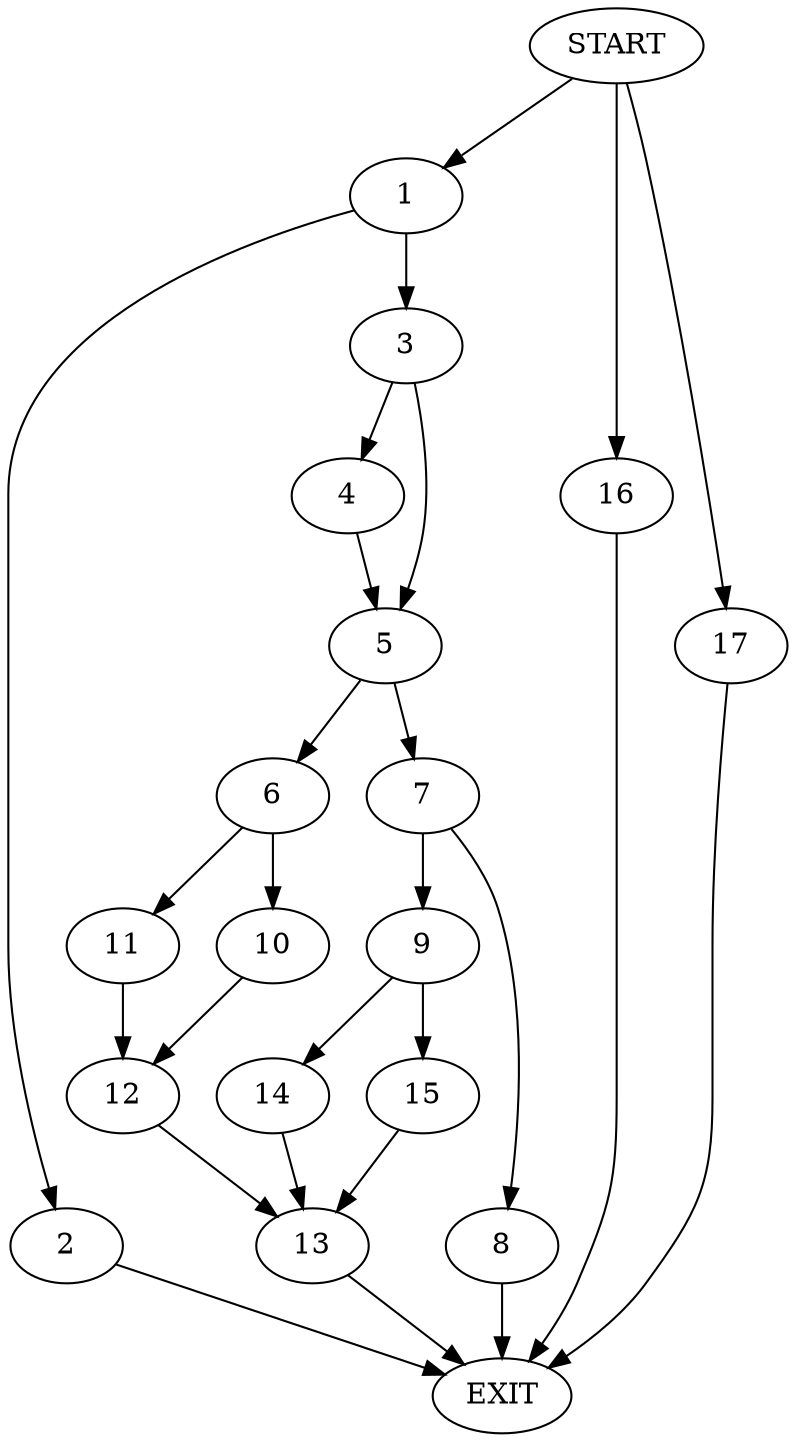 digraph {
0 [label="START"]
18 [label="EXIT"]
0 -> 1
1 -> 2
1 -> 3
2 -> 18
3 -> 4
3 -> 5
5 -> 6
5 -> 7
4 -> 5
7 -> 8
7 -> 9
6 -> 10
6 -> 11
11 -> 12
10 -> 12
12 -> 13
13 -> 18
8 -> 18
9 -> 14
9 -> 15
15 -> 13
14 -> 13
0 -> 16
16 -> 18
0 -> 17
17 -> 18
}
